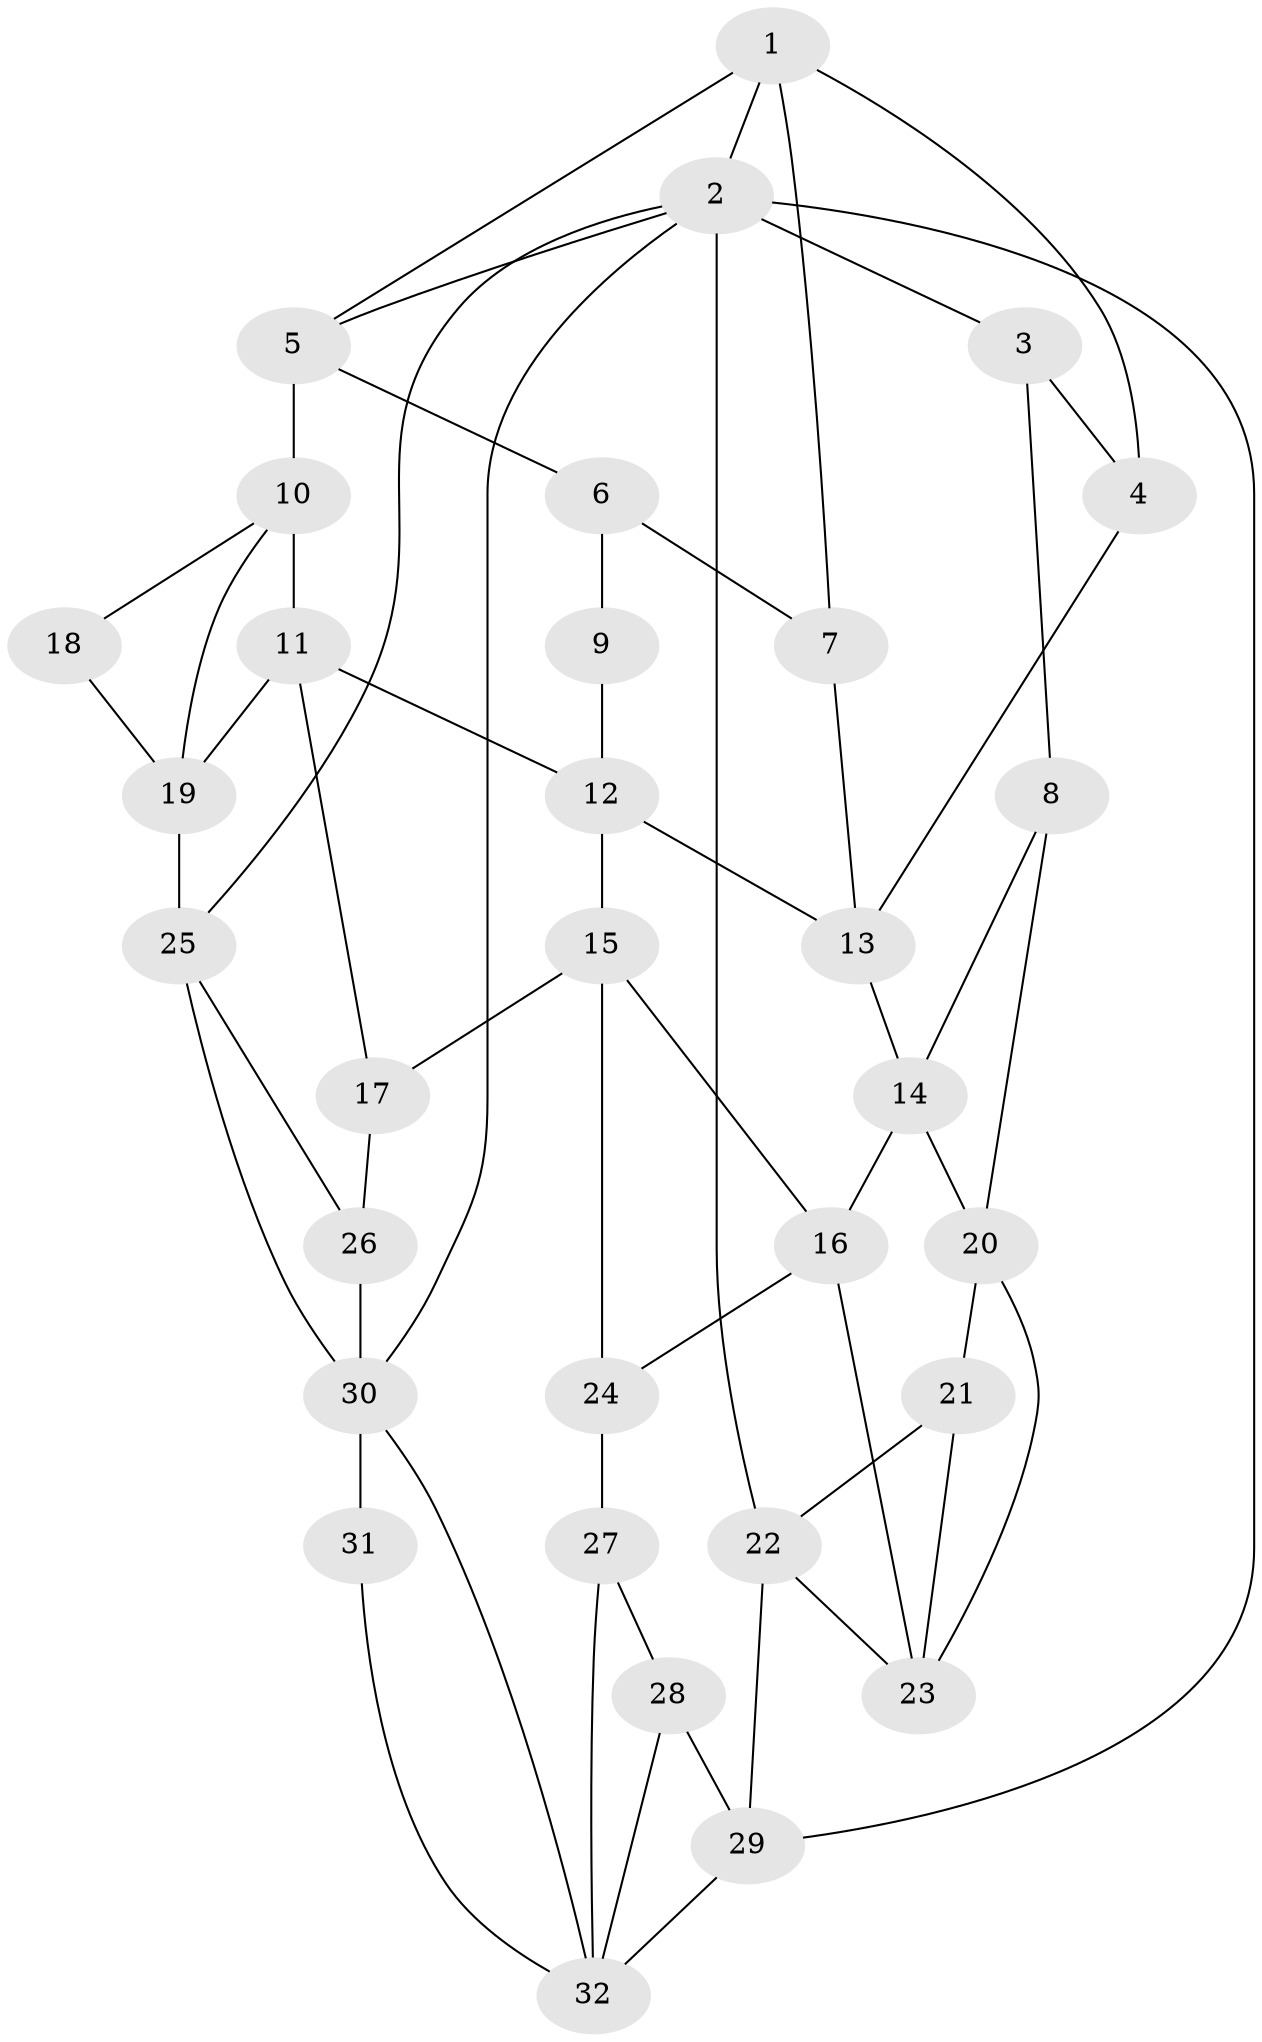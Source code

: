// original degree distribution, {3: 0.02564102564102564, 4: 0.24358974358974358, 6: 0.21794871794871795, 5: 0.5128205128205128}
// Generated by graph-tools (version 1.1) at 2025/54/03/04/25 22:54:20]
// undirected, 32 vertices, 58 edges
graph export_dot {
  node [color=gray90,style=filled];
  1;
  2;
  3;
  4;
  5;
  6;
  7;
  8;
  9;
  10;
  11;
  12;
  13;
  14;
  15;
  16;
  17;
  18;
  19;
  20;
  21;
  22;
  23;
  24;
  25;
  26;
  27;
  28;
  29;
  30;
  31;
  32;
  1 -- 2 [weight=1.0];
  1 -- 4 [weight=1.0];
  1 -- 5 [weight=1.0];
  1 -- 7 [weight=1.0];
  2 -- 3 [weight=2.0];
  2 -- 5 [weight=1.0];
  2 -- 22 [weight=1.0];
  2 -- 25 [weight=1.0];
  2 -- 29 [weight=1.0];
  2 -- 30 [weight=1.0];
  3 -- 4 [weight=1.0];
  3 -- 8 [weight=2.0];
  4 -- 13 [weight=1.0];
  5 -- 6 [weight=2.0];
  5 -- 10 [weight=2.0];
  6 -- 7 [weight=1.0];
  6 -- 9 [weight=2.0];
  7 -- 13 [weight=1.0];
  8 -- 14 [weight=1.0];
  8 -- 20 [weight=1.0];
  9 -- 12 [weight=1.0];
  10 -- 11 [weight=1.0];
  10 -- 18 [weight=1.0];
  10 -- 19 [weight=1.0];
  11 -- 12 [weight=1.0];
  11 -- 17 [weight=1.0];
  11 -- 19 [weight=1.0];
  12 -- 13 [weight=1.0];
  12 -- 15 [weight=2.0];
  13 -- 14 [weight=2.0];
  14 -- 16 [weight=1.0];
  14 -- 20 [weight=1.0];
  15 -- 16 [weight=1.0];
  15 -- 17 [weight=2.0];
  15 -- 24 [weight=1.0];
  16 -- 23 [weight=1.0];
  16 -- 24 [weight=1.0];
  17 -- 26 [weight=1.0];
  18 -- 19 [weight=2.0];
  19 -- 25 [weight=2.0];
  20 -- 21 [weight=2.0];
  20 -- 23 [weight=1.0];
  21 -- 22 [weight=3.0];
  21 -- 23 [weight=1.0];
  22 -- 23 [weight=1.0];
  22 -- 29 [weight=1.0];
  24 -- 27 [weight=1.0];
  25 -- 26 [weight=1.0];
  25 -- 30 [weight=1.0];
  26 -- 30 [weight=1.0];
  27 -- 28 [weight=1.0];
  27 -- 32 [weight=1.0];
  28 -- 29 [weight=3.0];
  28 -- 32 [weight=2.0];
  29 -- 32 [weight=1.0];
  30 -- 31 [weight=2.0];
  30 -- 32 [weight=1.0];
  31 -- 32 [weight=1.0];
}
